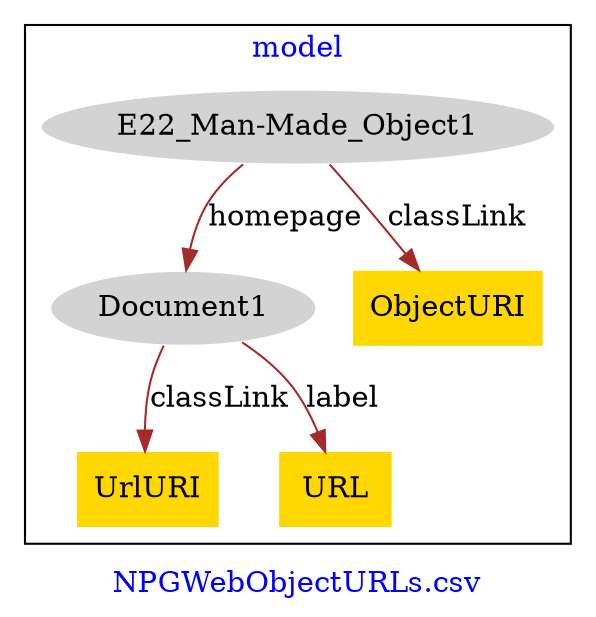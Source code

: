 digraph n0 {
fontcolor="blue"
remincross="true"
label="NPGWebObjectURLs.csv"
subgraph cluster {
label="model"
n2[style="filled",color="white",fillcolor="lightgray",label="E22_Man-Made_Object1"];
n3[style="filled",color="white",fillcolor="lightgray",label="Document1"];
n4[shape="plaintext",style="filled",fillcolor="gold",label="UrlURI"];
n5[shape="plaintext",style="filled",fillcolor="gold",label="ObjectURI"];
n6[shape="plaintext",style="filled",fillcolor="gold",label="URL"];
}
n2 -> n3[color="brown",fontcolor="black",label="homepage"]
n3 -> n4[color="brown",fontcolor="black",label="classLink"]
n2 -> n5[color="brown",fontcolor="black",label="classLink"]
n3 -> n6[color="brown",fontcolor="black",label="label"]
}
